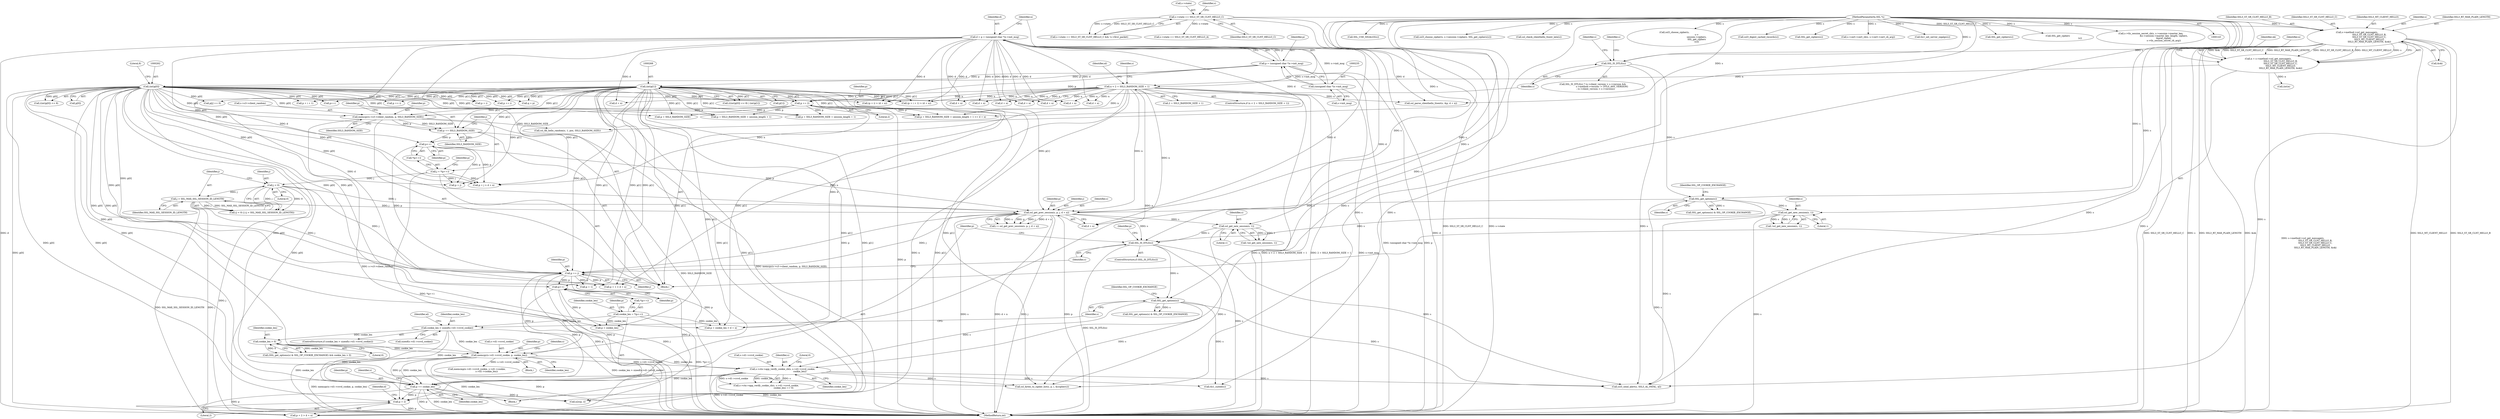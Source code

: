 digraph "0_openssl_a004e72b95835136d3f1ea90517f706c24c03da7@pointer" {
"1000746" [label="(Call,p + 2)"];
"1000639" [label="(Call,p += cookie_len)"];
"1000572" [label="(Call,memcpy(s->d1->rcvd_cookie, p, cookie_len))"];
"1000267" [label="(Call,(int)p[1])"];
"1000232" [label="(Call,p = (unsigned char *)s->init_msg)"];
"1000234" [label="(Call,(unsigned char *)s->init_msg)"];
"1000261" [label="(Call,(int)p[0])"];
"1000527" [label="(Call,p++)"];
"1000501" [label="(Call,p += j)"];
"1000419" [label="(Call,j < 0)"];
"1000396" [label="(Call,j = *(p++))"];
"1000422" [label="(Call,j > SSL_MAX_SSL_SESSION_ID_LENGTH)"];
"1000459" [label="(Call,ssl_get_prev_session(s, p, j, d + n))"];
"1000337" [label="(Call,SSL_get_options(s))"];
"1000277" [label="(Call,SSL_IS_DTLS(s))"];
"1000210" [label="(Call,s->method->ssl_get_message(s,\n                                   SSL3_ST_SR_CLNT_HELLO_B,\n                                   SSL3_ST_SR_CLNT_HELLO_C,\n                                   SSL3_MT_CLIENT_HELLO,\n                                   SSL3_RT_MAX_PLAIN_LENGTH, &ok))"];
"1000144" [label="(MethodParameterIn,SSL *s)"];
"1000181" [label="(Call,s->state == SSL3_ST_SR_CLNT_HELLO_C)"];
"1000399" [label="(Call,p++)"];
"1000393" [label="(Call,p += SSL3_RANDOM_SIZE)"];
"1000385" [label="(Call,memcpy(s->s3->client_random, p, SSL3_RANDOM_SIZE))"];
"1000272" [label="(Call,p += 2)"];
"1000230" [label="(Call,d = p = (unsigned char *)s->init_msg)"];
"1000240" [label="(Call,n < 2 + SSL3_RANDOM_SIZE + 1)"];
"1000208" [label="(Call,n = s->method->ssl_get_message(s,\n                                   SSL3_ST_SR_CLNT_HELLO_B,\n                                   SSL3_ST_SR_CLNT_HELLO_C,\n                                   SSL3_MT_CLIENT_HELLO,\n                                   SSL3_RT_MAX_PLAIN_LENGTH, &ok))"];
"1000568" [label="(Call,cookie_len > 0)"];
"1000546" [label="(Call,cookie_len > sizeof(s->d1->rcvd_cookie))"];
"1000524" [label="(Call,cookie_len = *(p++))"];
"1000591" [label="(Call,s->ctx->app_verify_cookie_cb(s, s->d1->rcvd_cookie,\n                                                 cookie_len))"];
"1000565" [label="(Call,SSL_get_options(s))"];
"1000505" [label="(Call,SSL_IS_DTLS(s))"];
"1000497" [label="(Call,ssl_get_new_session(s, 1))"];
"1000451" [label="(Call,ssl_get_new_session(s, 1))"];
"1000641" [label="(Identifier,cookie_len)"];
"1000396" [label="(Call,j = *(p++))"];
"1000404" [label="(Identifier,p)"];
"1001635" [label="(Call,SSL_USE_SIGALGS(s))"];
"1000249" [label="(Identifier,al)"];
"1000296" [label="(Identifier,s)"];
"1000180" [label="(Call,s->state == SSL3_ST_SR_CLNT_HELLO_C && !s->first_packet)"];
"1000640" [label="(Identifier,p)"];
"1000272" [label="(Call,p += 2)"];
"1000282" [label="(Identifier,s)"];
"1001488" [label="(Call,ssl3_choose_cipher(s, s->session->ciphers, SSL_get_ciphers(s)))"];
"1000566" [label="(Identifier,s)"];
"1000452" [label="(Identifier,s)"];
"1000570" [label="(Literal,0)"];
"1000462" [label="(Identifier,j)"];
"1001658" [label="(Call,ssl_check_clienthello_tlsext_late(s))"];
"1000386" [label="(Call,s->s3->client_random)"];
"1000267" [label="(Call,(int)p[1])"];
"1000572" [label="(Call,memcpy(s->d1->rcvd_cookie, p, cookie_len))"];
"1000266" [label="(Literal,8)"];
"1000497" [label="(Call,ssl_get_new_session(s, 1))"];
"1000591" [label="(Call,s->ctx->app_verify_cookie_cb(s, s->d1->rcvd_cookie,\n                                                 cookie_len))"];
"1000422" [label="(Call,j > SSL_MAX_SSL_SESSION_ID_LENGTH)"];
"1000782" [label="(Call,d + n)"];
"1000571" [label="(Block,)"];
"1000216" [label="(Call,&ok)"];
"1000351" [label="(Call,p + SSL3_RANDOM_SIZE + session_length + 1)"];
"1000192" [label="(Call,s->state == SSL3_ST_SR_CLNT_HELLO_A)"];
"1000239" [label="(ControlStructure,if (n < 2 + SSL3_RANDOM_SIZE + 1))"];
"1000257" [label="(Identifier,s)"];
"1001694" [label="(MethodReturn,int)"];
"1001091" [label="(Call,ssl3_choose_cipher(s,\n                                                               s->\n                                                               session->ciphers,\n                                                               SSL_get_ciphers\n                                                               (s)))"];
"1000513" [label="(Call,d + n)"];
"1000546" [label="(Call,cookie_len > sizeof(s->d1->rcvd_cookie))"];
"1000394" [label="(Identifier,p)"];
"1000646" [label="(Identifier,s)"];
"1000956" [label="(Call,p += i)"];
"1000145" [label="(Block,)"];
"1000276" [label="(Call,SSL_IS_DTLS(s) ? (s->client_version > s->version &&\n                          s->method->version != DTLS_ANY_VERSION)\n        : (s->client_version < s->version))"];
"1000746" [label="(Call,p + 2)"];
"1000567" [label="(Identifier,SSL_OP_COOKIE_EXCHANGE)"];
"1000241" [label="(Identifier,n)"];
"1000212" [label="(Identifier,SSL3_ST_SR_CLNT_HELLO_B)"];
"1000748" [label="(Literal,2)"];
"1000393" [label="(Call,p += SSL3_RANDOM_SIZE)"];
"1000236" [label="(Call,s->init_msg)"];
"1000392" [label="(Identifier,SSL3_RANDOM_SIZE)"];
"1000277" [label="(Call,SSL_IS_DTLS(s))"];
"1000181" [label="(Call,s->state == SSL3_ST_SR_CLNT_HELLO_C)"];
"1000804" [label="(Call,p += i)"];
"1000502" [label="(Identifier,p)"];
"1000385" [label="(Call,memcpy(s->s3->client_random, p, SSL3_RANDOM_SIZE))"];
"1000213" [label="(Identifier,SSL3_ST_SR_CLNT_HELLO_C)"];
"1000182" [label="(Call,s->state)"];
"1000579" [label="(Identifier,cookie_len)"];
"1000210" [label="(Call,s->method->ssl_get_message(s,\n                                   SSL3_ST_SR_CLNT_HELLO_B,\n                                   SSL3_ST_SR_CLNT_HELLO_C,\n                                   SSL3_MT_CLIENT_HELLO,\n                                   SSL3_RT_MAX_PLAIN_LENGTH, &ok))"];
"1000918" [label="(Call,p++)"];
"1000350" [label="(Call,p + SSL3_RANDOM_SIZE + session_length + 1 >= d + n)"];
"1000400" [label="(Identifier,p)"];
"1000424" [label="(Identifier,SSL_MAX_SSL_SESSION_ID_LENGTH)"];
"1000760" [label="(Call,n2s(p, i))"];
"1000578" [label="(Identifier,p)"];
"1000922" [label="(Call,p + i)"];
"1000259" [label="(Call,(((int)p[0]) << 8) | (int)p[1])"];
"1000391" [label="(Identifier,p)"];
"1000510" [label="(Call,p + 1)"];
"1000750" [label="(Identifier,d)"];
"1000980" [label="(Call,ssl_parse_clienthello_tlsext(s, &p, d + n))"];
"1000242" [label="(Call,2 + SSL3_RANDOM_SIZE + 1)"];
"1000261" [label="(Call,(int)p[0])"];
"1000346" [label="(Call,p + SSL3_RANDOM_SIZE)"];
"1000233" [label="(Identifier,p)"];
"1000232" [label="(Call,p = (unsigned char *)s->init_msg)"];
"1000936" [label="(Call,q = p)"];
"1000209" [label="(Identifier,n)"];
"1000240" [label="(Call,n < 2 + SSL3_RANDOM_SIZE + 1)"];
"1000185" [label="(Identifier,SSL3_ST_SR_CLNT_HELLO_C)"];
"1000222" [label="(Call,(int)n)"];
"1000745" [label="(Call,p + 2 > d + n)"];
"1000260" [label="(Call,((int)p[0]) << 8)"];
"1000274" [label="(Literal,2)"];
"1000984" [label="(Call,d + n)"];
"1000220" [label="(Identifier,ok)"];
"1000532" [label="(Identifier,p)"];
"1000450" [label="(Call,!ssl_get_new_session(s, 1))"];
"1000639" [label="(Call,p += cookie_len)"];
"1000263" [label="(Call,p[0])"];
"1000463" [label="(Call,d + n)"];
"1000214" [label="(Identifier,SSL3_MT_CLIENT_HELLO)"];
"1000234" [label="(Call,(unsigned char *)s->init_msg)"];
"1000269" [label="(Call,p[1])"];
"1000593" [label="(Call,s->d1->rcvd_cookie)"];
"1000460" [label="(Identifier,s)"];
"1000188" [label="(Identifier,s)"];
"1001646" [label="(Call,ssl3_digest_cached_records(s))"];
"1000507" [label="(Block,)"];
"1000501" [label="(Call,p += j)"];
"1000459" [label="(Call,ssl_get_prev_session(s, p, j, d + n))"];
"1001495" [label="(Call,SSL_get_ciphers(s))"];
"1000499" [label="(Literal,1)"];
"1000503" [label="(Identifier,j)"];
"1000569" [label="(Identifier,cookie_len)"];
"1000584" [label="(Identifier,s)"];
"1000921" [label="(Call,(p + i) > (d + n))"];
"1001449" [label="(Call,s->cert->cert_cb(s, s->cert->cert_cb_arg))"];
"1000337" [label="(Call,SSL_get_options(s))"];
"1000336" [label="(Call,SSL_get_options(s) & SSL_OP_COOKIE_EXCHANGE)"];
"1001431" [label="(Call,tls1_set_server_sigalgs(s))"];
"1000925" [label="(Call,d + n)"];
"1000563" [label="(Call,(SSL_get_options(s) & SSL_OP_COOKIE_EXCHANGE) && cookie_len > 0)"];
"1000457" [label="(Call,i = ssl_get_prev_session(s, p, j, d + n))"];
"1000565" [label="(Call,SSL_get_options(s))"];
"1000545" [label="(ControlStructure,if (cookie_len > sizeof(s->d1->rcvd_cookie)))"];
"1000504" [label="(ControlStructure,if (SSL_IS_DTLS(s)))"];
"1000395" [label="(Identifier,SSL3_RANDOM_SIZE)"];
"1000598" [label="(Identifier,cookie_len)"];
"1000888" [label="(Call,SSL_get_ciphers(s))"];
"1000421" [label="(Literal,0)"];
"1000397" [label="(Identifier,j)"];
"1000496" [label="(Call,!ssl_get_new_session(s, 1))"];
"1000511" [label="(Identifier,p)"];
"1000530" [label="(Call,p + cookie_len > d + n)"];
"1000498" [label="(Identifier,s)"];
"1000211" [label="(Identifier,s)"];
"1000339" [label="(Identifier,SSL_OP_COOKIE_EXCHANGE)"];
"1000564" [label="(Call,SSL_get_options(s) & SSL_OP_COOKIE_EXCHANGE)"];
"1000547" [label="(Identifier,cookie_len)"];
"1000231" [label="(Identifier,d)"];
"1000509" [label="(Call,p + 1 > d + n)"];
"1001676" [label="(Call,ssl3_send_alert(s, SSL3_AL_FATAL, al))"];
"1001003" [label="(Call,ssl_fill_hello_random(s, 1, pos, SSL3_RANDOM_SIZE))"];
"1000403" [label="(Call,p + j)"];
"1000548" [label="(Call,sizeof(s->d1->rcvd_cookie))"];
"1000611" [label="(Call,memcmp(s->d1->rcvd_cookie, s->d1->cookie,\n                            s->d1->cookie_len))"];
"1000506" [label="(Identifier,s)"];
"1000338" [label="(Identifier,s)"];
"1000451" [label="(Call,ssl_get_new_session(s, 1))"];
"1000795" [label="(Call,ssl_bytes_to_cipher_list(s, p, i, &(ciphers)))"];
"1000950" [label="(Call,p[j] == 0)"];
"1000776" [label="(Call,(p + i + 1) > (d + n))"];
"1000399" [label="(Call,p++)"];
"1000372" [label="(Call,p + SSL3_RANDOM_SIZE + session_length + 1)"];
"1000556" [label="(Identifier,al)"];
"1000590" [label="(Call,s->ctx->app_verify_cookie_cb(s, s->d1->rcvd_cookie,\n                                                 cookie_len) == 0)"];
"1000144" [label="(MethodParameterIn,SSL *s)"];
"1000531" [label="(Call,p + cookie_len)"];
"1000526" [label="(Call,*(p++))"];
"1001098" [label="(Call,SSL_get_ciphers\n                                                               (s))"];
"1000534" [label="(Call,d + n)"];
"1001044" [label="(Call,s->tls_session_secret_cb(s, s->session->master_key,\n                                     &s->session->master_key_length, ciphers,\n                                     &pref_cipher,\n                                     s->tls_session_secret_cb_arg))"];
"1000777" [label="(Call,p + i + 1)"];
"1000528" [label="(Identifier,p)"];
"1000273" [label="(Identifier,p)"];
"1000527" [label="(Call,p++)"];
"1000749" [label="(Call,d + n)"];
"1000525" [label="(Identifier,cookie_len)"];
"1000406" [label="(Call,d + n)"];
"1000230" [label="(Call,d = p = (unsigned char *)s->init_msg)"];
"1000747" [label="(Identifier,p)"];
"1000573" [label="(Call,s->d1->rcvd_cookie)"];
"1000423" [label="(Identifier,j)"];
"1000398" [label="(Call,*(p++))"];
"1000524" [label="(Call,cookie_len = *(p++))"];
"1000461" [label="(Identifier,p)"];
"1000420" [label="(Identifier,j)"];
"1000677" [label="(Call,tls1_suiteb(s))"];
"1000453" [label="(Literal,1)"];
"1000419" [label="(Call,j < 0)"];
"1000592" [label="(Identifier,s)"];
"1000505" [label="(Call,SSL_IS_DTLS(s))"];
"1000278" [label="(Identifier,s)"];
"1000599" [label="(Literal,0)"];
"1000402" [label="(Call,p + j > d + n)"];
"1000208" [label="(Call,n = s->method->ssl_get_message(s,\n                                   SSL3_ST_SR_CLNT_HELLO_B,\n                                   SSL3_ST_SR_CLNT_HELLO_C,\n                                   SSL3_MT_CLIENT_HELLO,\n                                   SSL3_RT_MAX_PLAIN_LENGTH, &ok))"];
"1000568" [label="(Call,cookie_len > 0)"];
"1000418" [label="(Call,(j < 0) || (j > SSL_MAX_SSL_SESSION_ID_LENGTH))"];
"1000358" [label="(Call,d + n)"];
"1000215" [label="(Identifier,SSL3_RT_MAX_PLAIN_LENGTH)"];
"1000746" -> "1000745"  [label="AST: "];
"1000746" -> "1000748"  [label="CFG: "];
"1000747" -> "1000746"  [label="AST: "];
"1000748" -> "1000746"  [label="AST: "];
"1000750" -> "1000746"  [label="CFG: "];
"1000746" -> "1001694"  [label="DDG: p"];
"1000639" -> "1000746"  [label="DDG: p"];
"1000267" -> "1000746"  [label="DDG: p[1]"];
"1000261" -> "1000746"  [label="DDG: p[0]"];
"1000501" -> "1000746"  [label="DDG: p"];
"1000639" -> "1000507"  [label="AST: "];
"1000639" -> "1000641"  [label="CFG: "];
"1000640" -> "1000639"  [label="AST: "];
"1000641" -> "1000639"  [label="AST: "];
"1000646" -> "1000639"  [label="CFG: "];
"1000639" -> "1001694"  [label="DDG: cookie_len"];
"1000639" -> "1001694"  [label="DDG: p"];
"1000572" -> "1000639"  [label="DDG: cookie_len"];
"1000572" -> "1000639"  [label="DDG: p"];
"1000546" -> "1000639"  [label="DDG: cookie_len"];
"1000568" -> "1000639"  [label="DDG: cookie_len"];
"1000591" -> "1000639"  [label="DDG: cookie_len"];
"1000267" -> "1000639"  [label="DDG: p[1]"];
"1000261" -> "1000639"  [label="DDG: p[0]"];
"1000527" -> "1000639"  [label="DDG: p"];
"1000639" -> "1000745"  [label="DDG: p"];
"1000639" -> "1000760"  [label="DDG: p"];
"1000572" -> "1000571"  [label="AST: "];
"1000572" -> "1000579"  [label="CFG: "];
"1000573" -> "1000572"  [label="AST: "];
"1000578" -> "1000572"  [label="AST: "];
"1000579" -> "1000572"  [label="AST: "];
"1000584" -> "1000572"  [label="CFG: "];
"1000572" -> "1001694"  [label="DDG: cookie_len"];
"1000572" -> "1001694"  [label="DDG: p"];
"1000572" -> "1001694"  [label="DDG: memcpy(s->d1->rcvd_cookie, p, cookie_len)"];
"1000267" -> "1000572"  [label="DDG: p[1]"];
"1000261" -> "1000572"  [label="DDG: p[0]"];
"1000527" -> "1000572"  [label="DDG: p"];
"1000568" -> "1000572"  [label="DDG: cookie_len"];
"1000546" -> "1000572"  [label="DDG: cookie_len"];
"1000572" -> "1000591"  [label="DDG: s->d1->rcvd_cookie"];
"1000572" -> "1000591"  [label="DDG: cookie_len"];
"1000572" -> "1000611"  [label="DDG: s->d1->rcvd_cookie"];
"1000267" -> "1000259"  [label="AST: "];
"1000267" -> "1000269"  [label="CFG: "];
"1000268" -> "1000267"  [label="AST: "];
"1000269" -> "1000267"  [label="AST: "];
"1000259" -> "1000267"  [label="CFG: "];
"1000267" -> "1001694"  [label="DDG: p[1]"];
"1000267" -> "1000259"  [label="DDG: p[1]"];
"1000232" -> "1000267"  [label="DDG: p"];
"1000267" -> "1000272"  [label="DDG: p[1]"];
"1000267" -> "1000346"  [label="DDG: p[1]"];
"1000267" -> "1000350"  [label="DDG: p[1]"];
"1000267" -> "1000351"  [label="DDG: p[1]"];
"1000267" -> "1000372"  [label="DDG: p[1]"];
"1000267" -> "1000385"  [label="DDG: p[1]"];
"1000267" -> "1000393"  [label="DDG: p[1]"];
"1000267" -> "1000399"  [label="DDG: p[1]"];
"1000267" -> "1000402"  [label="DDG: p[1]"];
"1000267" -> "1000403"  [label="DDG: p[1]"];
"1000267" -> "1000459"  [label="DDG: p[1]"];
"1000267" -> "1000501"  [label="DDG: p[1]"];
"1000267" -> "1000509"  [label="DDG: p[1]"];
"1000267" -> "1000510"  [label="DDG: p[1]"];
"1000267" -> "1000527"  [label="DDG: p[1]"];
"1000267" -> "1000530"  [label="DDG: p[1]"];
"1000267" -> "1000531"  [label="DDG: p[1]"];
"1000267" -> "1000745"  [label="DDG: p[1]"];
"1000267" -> "1000760"  [label="DDG: p[1]"];
"1000267" -> "1000776"  [label="DDG: p[1]"];
"1000267" -> "1000777"  [label="DDG: p[1]"];
"1000267" -> "1000795"  [label="DDG: p[1]"];
"1000267" -> "1000804"  [label="DDG: p[1]"];
"1000267" -> "1000918"  [label="DDG: p[1]"];
"1000267" -> "1000921"  [label="DDG: p[1]"];
"1000267" -> "1000922"  [label="DDG: p[1]"];
"1000267" -> "1000936"  [label="DDG: p[1]"];
"1000267" -> "1000950"  [label="DDG: p[1]"];
"1000267" -> "1000956"  [label="DDG: p[1]"];
"1000232" -> "1000230"  [label="AST: "];
"1000232" -> "1000234"  [label="CFG: "];
"1000233" -> "1000232"  [label="AST: "];
"1000234" -> "1000232"  [label="AST: "];
"1000230" -> "1000232"  [label="CFG: "];
"1000232" -> "1001694"  [label="DDG: p"];
"1000232" -> "1001694"  [label="DDG: (unsigned char *)s->init_msg"];
"1000232" -> "1000230"  [label="DDG: p"];
"1000234" -> "1000232"  [label="DDG: s->init_msg"];
"1000232" -> "1000261"  [label="DDG: p"];
"1000232" -> "1000272"  [label="DDG: p"];
"1000234" -> "1000236"  [label="CFG: "];
"1000235" -> "1000234"  [label="AST: "];
"1000236" -> "1000234"  [label="AST: "];
"1000234" -> "1001694"  [label="DDG: s->init_msg"];
"1000234" -> "1000230"  [label="DDG: s->init_msg"];
"1000261" -> "1000260"  [label="AST: "];
"1000261" -> "1000263"  [label="CFG: "];
"1000262" -> "1000261"  [label="AST: "];
"1000263" -> "1000261"  [label="AST: "];
"1000266" -> "1000261"  [label="CFG: "];
"1000261" -> "1001694"  [label="DDG: p[0]"];
"1000261" -> "1000260"  [label="DDG: p[0]"];
"1000261" -> "1000272"  [label="DDG: p[0]"];
"1000261" -> "1000346"  [label="DDG: p[0]"];
"1000261" -> "1000350"  [label="DDG: p[0]"];
"1000261" -> "1000351"  [label="DDG: p[0]"];
"1000261" -> "1000372"  [label="DDG: p[0]"];
"1000261" -> "1000385"  [label="DDG: p[0]"];
"1000261" -> "1000393"  [label="DDG: p[0]"];
"1000261" -> "1000399"  [label="DDG: p[0]"];
"1000261" -> "1000402"  [label="DDG: p[0]"];
"1000261" -> "1000403"  [label="DDG: p[0]"];
"1000261" -> "1000459"  [label="DDG: p[0]"];
"1000261" -> "1000501"  [label="DDG: p[0]"];
"1000261" -> "1000509"  [label="DDG: p[0]"];
"1000261" -> "1000510"  [label="DDG: p[0]"];
"1000261" -> "1000527"  [label="DDG: p[0]"];
"1000261" -> "1000530"  [label="DDG: p[0]"];
"1000261" -> "1000531"  [label="DDG: p[0]"];
"1000261" -> "1000745"  [label="DDG: p[0]"];
"1000261" -> "1000760"  [label="DDG: p[0]"];
"1000261" -> "1000776"  [label="DDG: p[0]"];
"1000261" -> "1000777"  [label="DDG: p[0]"];
"1000261" -> "1000795"  [label="DDG: p[0]"];
"1000261" -> "1000804"  [label="DDG: p[0]"];
"1000261" -> "1000918"  [label="DDG: p[0]"];
"1000261" -> "1000921"  [label="DDG: p[0]"];
"1000261" -> "1000922"  [label="DDG: p[0]"];
"1000261" -> "1000936"  [label="DDG: p[0]"];
"1000261" -> "1000950"  [label="DDG: p[0]"];
"1000261" -> "1000956"  [label="DDG: p[0]"];
"1000527" -> "1000526"  [label="AST: "];
"1000527" -> "1000528"  [label="CFG: "];
"1000528" -> "1000527"  [label="AST: "];
"1000526" -> "1000527"  [label="CFG: "];
"1000501" -> "1000527"  [label="DDG: p"];
"1000527" -> "1000530"  [label="DDG: p"];
"1000527" -> "1000531"  [label="DDG: p"];
"1000501" -> "1000145"  [label="AST: "];
"1000501" -> "1000503"  [label="CFG: "];
"1000502" -> "1000501"  [label="AST: "];
"1000503" -> "1000501"  [label="AST: "];
"1000506" -> "1000501"  [label="CFG: "];
"1000501" -> "1001694"  [label="DDG: j"];
"1000419" -> "1000501"  [label="DDG: j"];
"1000422" -> "1000501"  [label="DDG: j"];
"1000459" -> "1000501"  [label="DDG: j"];
"1000459" -> "1000501"  [label="DDG: p"];
"1000399" -> "1000501"  [label="DDG: p"];
"1000501" -> "1000509"  [label="DDG: p"];
"1000501" -> "1000510"  [label="DDG: p"];
"1000501" -> "1000745"  [label="DDG: p"];
"1000501" -> "1000760"  [label="DDG: p"];
"1000419" -> "1000418"  [label="AST: "];
"1000419" -> "1000421"  [label="CFG: "];
"1000420" -> "1000419"  [label="AST: "];
"1000421" -> "1000419"  [label="AST: "];
"1000423" -> "1000419"  [label="CFG: "];
"1000418" -> "1000419"  [label="CFG: "];
"1000419" -> "1001694"  [label="DDG: j"];
"1000419" -> "1000418"  [label="DDG: j"];
"1000419" -> "1000418"  [label="DDG: 0"];
"1000396" -> "1000419"  [label="DDG: j"];
"1000419" -> "1000422"  [label="DDG: j"];
"1000419" -> "1000459"  [label="DDG: j"];
"1000396" -> "1000145"  [label="AST: "];
"1000396" -> "1000398"  [label="CFG: "];
"1000397" -> "1000396"  [label="AST: "];
"1000398" -> "1000396"  [label="AST: "];
"1000404" -> "1000396"  [label="CFG: "];
"1000396" -> "1001694"  [label="DDG: *(p++)"];
"1000396" -> "1000402"  [label="DDG: j"];
"1000396" -> "1000403"  [label="DDG: j"];
"1000422" -> "1000418"  [label="AST: "];
"1000422" -> "1000424"  [label="CFG: "];
"1000423" -> "1000422"  [label="AST: "];
"1000424" -> "1000422"  [label="AST: "];
"1000418" -> "1000422"  [label="CFG: "];
"1000422" -> "1001694"  [label="DDG: j"];
"1000422" -> "1001694"  [label="DDG: SSL_MAX_SSL_SESSION_ID_LENGTH"];
"1000422" -> "1000418"  [label="DDG: j"];
"1000422" -> "1000418"  [label="DDG: SSL_MAX_SSL_SESSION_ID_LENGTH"];
"1000422" -> "1000459"  [label="DDG: j"];
"1000459" -> "1000457"  [label="AST: "];
"1000459" -> "1000463"  [label="CFG: "];
"1000460" -> "1000459"  [label="AST: "];
"1000461" -> "1000459"  [label="AST: "];
"1000462" -> "1000459"  [label="AST: "];
"1000463" -> "1000459"  [label="AST: "];
"1000457" -> "1000459"  [label="CFG: "];
"1000459" -> "1001694"  [label="DDG: p"];
"1000459" -> "1001694"  [label="DDG: s"];
"1000459" -> "1001694"  [label="DDG: d + n"];
"1000459" -> "1001694"  [label="DDG: j"];
"1000459" -> "1000457"  [label="DDG: s"];
"1000459" -> "1000457"  [label="DDG: p"];
"1000459" -> "1000457"  [label="DDG: j"];
"1000459" -> "1000457"  [label="DDG: d + n"];
"1000337" -> "1000459"  [label="DDG: s"];
"1000144" -> "1000459"  [label="DDG: s"];
"1000399" -> "1000459"  [label="DDG: p"];
"1000230" -> "1000459"  [label="DDG: d"];
"1000240" -> "1000459"  [label="DDG: n"];
"1000459" -> "1000497"  [label="DDG: s"];
"1000459" -> "1000505"  [label="DDG: s"];
"1000337" -> "1000336"  [label="AST: "];
"1000337" -> "1000338"  [label="CFG: "];
"1000338" -> "1000337"  [label="AST: "];
"1000339" -> "1000337"  [label="CFG: "];
"1000337" -> "1001694"  [label="DDG: s"];
"1000337" -> "1000336"  [label="DDG: s"];
"1000277" -> "1000337"  [label="DDG: s"];
"1000144" -> "1000337"  [label="DDG: s"];
"1000337" -> "1000451"  [label="DDG: s"];
"1000337" -> "1001676"  [label="DDG: s"];
"1000277" -> "1000276"  [label="AST: "];
"1000277" -> "1000278"  [label="CFG: "];
"1000278" -> "1000277"  [label="AST: "];
"1000282" -> "1000277"  [label="CFG: "];
"1000296" -> "1000277"  [label="CFG: "];
"1000210" -> "1000277"  [label="DDG: s"];
"1000144" -> "1000277"  [label="DDG: s"];
"1000277" -> "1001676"  [label="DDG: s"];
"1000210" -> "1000208"  [label="AST: "];
"1000210" -> "1000216"  [label="CFG: "];
"1000211" -> "1000210"  [label="AST: "];
"1000212" -> "1000210"  [label="AST: "];
"1000213" -> "1000210"  [label="AST: "];
"1000214" -> "1000210"  [label="AST: "];
"1000215" -> "1000210"  [label="AST: "];
"1000216" -> "1000210"  [label="AST: "];
"1000208" -> "1000210"  [label="CFG: "];
"1000210" -> "1001694"  [label="DDG: &ok"];
"1000210" -> "1001694"  [label="DDG: SSL3_MT_CLIENT_HELLO"];
"1000210" -> "1001694"  [label="DDG: SSL3_ST_SR_CLNT_HELLO_B"];
"1000210" -> "1001694"  [label="DDG: SSL3_ST_SR_CLNT_HELLO_C"];
"1000210" -> "1001694"  [label="DDG: s"];
"1000210" -> "1001694"  [label="DDG: SSL3_RT_MAX_PLAIN_LENGTH"];
"1000210" -> "1000208"  [label="DDG: &ok"];
"1000210" -> "1000208"  [label="DDG: SSL3_ST_SR_CLNT_HELLO_C"];
"1000210" -> "1000208"  [label="DDG: SSL3_RT_MAX_PLAIN_LENGTH"];
"1000210" -> "1000208"  [label="DDG: SSL3_ST_SR_CLNT_HELLO_B"];
"1000210" -> "1000208"  [label="DDG: SSL3_MT_CLIENT_HELLO"];
"1000210" -> "1000208"  [label="DDG: s"];
"1000144" -> "1000210"  [label="DDG: s"];
"1000181" -> "1000210"  [label="DDG: SSL3_ST_SR_CLNT_HELLO_C"];
"1000210" -> "1001676"  [label="DDG: s"];
"1000144" -> "1000143"  [label="AST: "];
"1000144" -> "1001694"  [label="DDG: s"];
"1000144" -> "1000451"  [label="DDG: s"];
"1000144" -> "1000497"  [label="DDG: s"];
"1000144" -> "1000505"  [label="DDG: s"];
"1000144" -> "1000565"  [label="DDG: s"];
"1000144" -> "1000591"  [label="DDG: s"];
"1000144" -> "1000677"  [label="DDG: s"];
"1000144" -> "1000795"  [label="DDG: s"];
"1000144" -> "1000888"  [label="DDG: s"];
"1000144" -> "1000980"  [label="DDG: s"];
"1000144" -> "1001003"  [label="DDG: s"];
"1000144" -> "1001044"  [label="DDG: s"];
"1000144" -> "1001091"  [label="DDG: s"];
"1000144" -> "1001098"  [label="DDG: s"];
"1000144" -> "1001431"  [label="DDG: s"];
"1000144" -> "1001449"  [label="DDG: s"];
"1000144" -> "1001488"  [label="DDG: s"];
"1000144" -> "1001495"  [label="DDG: s"];
"1000144" -> "1001635"  [label="DDG: s"];
"1000144" -> "1001646"  [label="DDG: s"];
"1000144" -> "1001658"  [label="DDG: s"];
"1000144" -> "1001676"  [label="DDG: s"];
"1000181" -> "1000180"  [label="AST: "];
"1000181" -> "1000185"  [label="CFG: "];
"1000182" -> "1000181"  [label="AST: "];
"1000185" -> "1000181"  [label="AST: "];
"1000188" -> "1000181"  [label="CFG: "];
"1000180" -> "1000181"  [label="CFG: "];
"1000181" -> "1001694"  [label="DDG: s->state"];
"1000181" -> "1001694"  [label="DDG: SSL3_ST_SR_CLNT_HELLO_C"];
"1000181" -> "1000180"  [label="DDG: s->state"];
"1000181" -> "1000180"  [label="DDG: SSL3_ST_SR_CLNT_HELLO_C"];
"1000181" -> "1000192"  [label="DDG: s->state"];
"1000399" -> "1000398"  [label="AST: "];
"1000399" -> "1000400"  [label="CFG: "];
"1000400" -> "1000399"  [label="AST: "];
"1000398" -> "1000399"  [label="CFG: "];
"1000393" -> "1000399"  [label="DDG: p"];
"1000399" -> "1000402"  [label="DDG: p"];
"1000399" -> "1000403"  [label="DDG: p"];
"1000393" -> "1000145"  [label="AST: "];
"1000393" -> "1000395"  [label="CFG: "];
"1000394" -> "1000393"  [label="AST: "];
"1000395" -> "1000393"  [label="AST: "];
"1000397" -> "1000393"  [label="CFG: "];
"1000393" -> "1001694"  [label="DDG: SSL3_RANDOM_SIZE"];
"1000385" -> "1000393"  [label="DDG: SSL3_RANDOM_SIZE"];
"1000385" -> "1000393"  [label="DDG: p"];
"1000385" -> "1000145"  [label="AST: "];
"1000385" -> "1000392"  [label="CFG: "];
"1000386" -> "1000385"  [label="AST: "];
"1000391" -> "1000385"  [label="AST: "];
"1000392" -> "1000385"  [label="AST: "];
"1000394" -> "1000385"  [label="CFG: "];
"1000385" -> "1001694"  [label="DDG: s->s3->client_random"];
"1000385" -> "1001694"  [label="DDG: memcpy(s->s3->client_random, p, SSL3_RANDOM_SIZE)"];
"1000272" -> "1000385"  [label="DDG: p"];
"1000385" -> "1001003"  [label="DDG: SSL3_RANDOM_SIZE"];
"1000272" -> "1000145"  [label="AST: "];
"1000272" -> "1000274"  [label="CFG: "];
"1000273" -> "1000272"  [label="AST: "];
"1000274" -> "1000272"  [label="AST: "];
"1000278" -> "1000272"  [label="CFG: "];
"1000272" -> "1001694"  [label="DDG: p"];
"1000272" -> "1000346"  [label="DDG: p"];
"1000272" -> "1000350"  [label="DDG: p"];
"1000272" -> "1000351"  [label="DDG: p"];
"1000272" -> "1000372"  [label="DDG: p"];
"1000230" -> "1000145"  [label="AST: "];
"1000231" -> "1000230"  [label="AST: "];
"1000241" -> "1000230"  [label="CFG: "];
"1000230" -> "1001694"  [label="DDG: d"];
"1000230" -> "1000350"  [label="DDG: d"];
"1000230" -> "1000358"  [label="DDG: d"];
"1000230" -> "1000402"  [label="DDG: d"];
"1000230" -> "1000406"  [label="DDG: d"];
"1000230" -> "1000463"  [label="DDG: d"];
"1000230" -> "1000509"  [label="DDG: d"];
"1000230" -> "1000513"  [label="DDG: d"];
"1000230" -> "1000530"  [label="DDG: d"];
"1000230" -> "1000534"  [label="DDG: d"];
"1000230" -> "1000745"  [label="DDG: d"];
"1000230" -> "1000749"  [label="DDG: d"];
"1000230" -> "1000776"  [label="DDG: d"];
"1000230" -> "1000782"  [label="DDG: d"];
"1000230" -> "1000921"  [label="DDG: d"];
"1000230" -> "1000925"  [label="DDG: d"];
"1000230" -> "1000980"  [label="DDG: d"];
"1000230" -> "1000984"  [label="DDG: d"];
"1000240" -> "1000239"  [label="AST: "];
"1000240" -> "1000242"  [label="CFG: "];
"1000241" -> "1000240"  [label="AST: "];
"1000242" -> "1000240"  [label="AST: "];
"1000249" -> "1000240"  [label="CFG: "];
"1000257" -> "1000240"  [label="CFG: "];
"1000240" -> "1001694"  [label="DDG: n < 2 + SSL3_RANDOM_SIZE + 1"];
"1000240" -> "1001694"  [label="DDG: 2 + SSL3_RANDOM_SIZE + 1"];
"1000240" -> "1001694"  [label="DDG: n"];
"1000208" -> "1000240"  [label="DDG: n"];
"1000240" -> "1000350"  [label="DDG: n"];
"1000240" -> "1000358"  [label="DDG: n"];
"1000240" -> "1000402"  [label="DDG: n"];
"1000240" -> "1000406"  [label="DDG: n"];
"1000240" -> "1000463"  [label="DDG: n"];
"1000240" -> "1000509"  [label="DDG: n"];
"1000240" -> "1000513"  [label="DDG: n"];
"1000240" -> "1000530"  [label="DDG: n"];
"1000240" -> "1000534"  [label="DDG: n"];
"1000240" -> "1000745"  [label="DDG: n"];
"1000240" -> "1000749"  [label="DDG: n"];
"1000240" -> "1000776"  [label="DDG: n"];
"1000240" -> "1000782"  [label="DDG: n"];
"1000240" -> "1000921"  [label="DDG: n"];
"1000240" -> "1000925"  [label="DDG: n"];
"1000240" -> "1000980"  [label="DDG: n"];
"1000240" -> "1000984"  [label="DDG: n"];
"1000208" -> "1000145"  [label="AST: "];
"1000209" -> "1000208"  [label="AST: "];
"1000220" -> "1000208"  [label="CFG: "];
"1000208" -> "1001694"  [label="DDG: s->method->ssl_get_message(s,\n                                   SSL3_ST_SR_CLNT_HELLO_B,\n                                   SSL3_ST_SR_CLNT_HELLO_C,\n                                   SSL3_MT_CLIENT_HELLO,\n                                   SSL3_RT_MAX_PLAIN_LENGTH, &ok)"];
"1000208" -> "1000222"  [label="DDG: n"];
"1000568" -> "1000563"  [label="AST: "];
"1000568" -> "1000570"  [label="CFG: "];
"1000569" -> "1000568"  [label="AST: "];
"1000570" -> "1000568"  [label="AST: "];
"1000563" -> "1000568"  [label="CFG: "];
"1000568" -> "1000563"  [label="DDG: cookie_len"];
"1000568" -> "1000563"  [label="DDG: 0"];
"1000546" -> "1000568"  [label="DDG: cookie_len"];
"1000546" -> "1000545"  [label="AST: "];
"1000546" -> "1000548"  [label="CFG: "];
"1000547" -> "1000546"  [label="AST: "];
"1000548" -> "1000546"  [label="AST: "];
"1000556" -> "1000546"  [label="CFG: "];
"1000566" -> "1000546"  [label="CFG: "];
"1000546" -> "1001694"  [label="DDG: cookie_len > sizeof(s->d1->rcvd_cookie)"];
"1000546" -> "1001694"  [label="DDG: cookie_len"];
"1000524" -> "1000546"  [label="DDG: cookie_len"];
"1000524" -> "1000507"  [label="AST: "];
"1000524" -> "1000526"  [label="CFG: "];
"1000525" -> "1000524"  [label="AST: "];
"1000526" -> "1000524"  [label="AST: "];
"1000532" -> "1000524"  [label="CFG: "];
"1000524" -> "1001694"  [label="DDG: *(p++)"];
"1000524" -> "1000530"  [label="DDG: cookie_len"];
"1000524" -> "1000531"  [label="DDG: cookie_len"];
"1000591" -> "1000590"  [label="AST: "];
"1000591" -> "1000598"  [label="CFG: "];
"1000592" -> "1000591"  [label="AST: "];
"1000593" -> "1000591"  [label="AST: "];
"1000598" -> "1000591"  [label="AST: "];
"1000599" -> "1000591"  [label="CFG: "];
"1000591" -> "1001694"  [label="DDG: cookie_len"];
"1000591" -> "1001694"  [label="DDG: s->d1->rcvd_cookie"];
"1000591" -> "1000590"  [label="DDG: s"];
"1000591" -> "1000590"  [label="DDG: s->d1->rcvd_cookie"];
"1000591" -> "1000590"  [label="DDG: cookie_len"];
"1000565" -> "1000591"  [label="DDG: s"];
"1000591" -> "1000677"  [label="DDG: s"];
"1000591" -> "1000795"  [label="DDG: s"];
"1000591" -> "1001676"  [label="DDG: s"];
"1000565" -> "1000564"  [label="AST: "];
"1000565" -> "1000566"  [label="CFG: "];
"1000566" -> "1000565"  [label="AST: "];
"1000567" -> "1000565"  [label="CFG: "];
"1000565" -> "1000564"  [label="DDG: s"];
"1000505" -> "1000565"  [label="DDG: s"];
"1000565" -> "1000677"  [label="DDG: s"];
"1000565" -> "1000795"  [label="DDG: s"];
"1000565" -> "1001676"  [label="DDG: s"];
"1000505" -> "1000504"  [label="AST: "];
"1000505" -> "1000506"  [label="CFG: "];
"1000506" -> "1000505"  [label="AST: "];
"1000511" -> "1000505"  [label="CFG: "];
"1000747" -> "1000505"  [label="CFG: "];
"1000505" -> "1001694"  [label="DDG: SSL_IS_DTLS(s)"];
"1000497" -> "1000505"  [label="DDG: s"];
"1000451" -> "1000505"  [label="DDG: s"];
"1000505" -> "1000795"  [label="DDG: s"];
"1000505" -> "1001676"  [label="DDG: s"];
"1000497" -> "1000496"  [label="AST: "];
"1000497" -> "1000499"  [label="CFG: "];
"1000498" -> "1000497"  [label="AST: "];
"1000499" -> "1000497"  [label="AST: "];
"1000496" -> "1000497"  [label="CFG: "];
"1000497" -> "1001694"  [label="DDG: s"];
"1000497" -> "1000496"  [label="DDG: s"];
"1000497" -> "1000496"  [label="DDG: 1"];
"1000451" -> "1000450"  [label="AST: "];
"1000451" -> "1000453"  [label="CFG: "];
"1000452" -> "1000451"  [label="AST: "];
"1000453" -> "1000451"  [label="AST: "];
"1000450" -> "1000451"  [label="CFG: "];
"1000451" -> "1001694"  [label="DDG: s"];
"1000451" -> "1000450"  [label="DDG: s"];
"1000451" -> "1000450"  [label="DDG: 1"];
}
